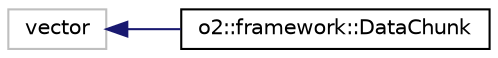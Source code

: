 digraph "Graphical Class Hierarchy"
{
 // INTERACTIVE_SVG=YES
  bgcolor="transparent";
  edge [fontname="Helvetica",fontsize="10",labelfontname="Helvetica",labelfontsize="10"];
  node [fontname="Helvetica",fontsize="10",shape=record];
  rankdir="LR";
  Node52 [label="vector",height=0.2,width=0.4,color="grey75"];
  Node52 -> Node0 [dir="back",color="midnightblue",fontsize="10",style="solid",fontname="Helvetica"];
  Node0 [label="o2::framework::DataChunk",height=0.2,width=0.4,color="black",URL="$da/dad/classo2_1_1framework_1_1DataChunk.html"];
}
